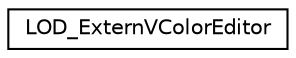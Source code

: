digraph G
{
  edge [fontname="Helvetica",fontsize="10",labelfontname="Helvetica",labelfontsize="10"];
  node [fontname="Helvetica",fontsize="10",shape=record];
  rankdir=LR;
  Node1 [label="LOD_ExternVColorEditor",height=0.2,width=0.4,color="black", fillcolor="white", style="filled",URL="$df/d53/classLOD__ExternVColorEditor.html"];
}
